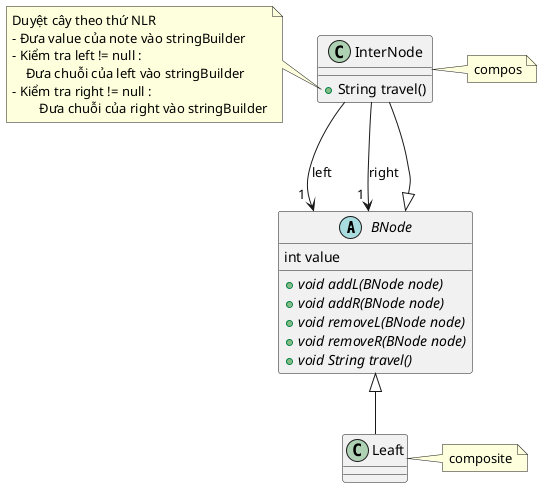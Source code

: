 @startuml
'https://plantuml.com/class-diagram

abstract class BNode

BNode <|-- InterNode
BNode <|-- Leaft
InterNode --> "1 " BNode : left
InterNode --> "1 " BNode : right
abstract class BNode{
    int value
    + {abstract} void addL(BNode node)
    + {abstract} void addR(BNode node)
    + {abstract} void removeL(BNode node)
    + {abstract} void removeR(BNode node)
    + {abstract} void String travel()
}

class InterNode{
    + String travel()
}
note left of InterNode::travel
    Duyệt cây theo thứ NLR
    - Đưa value của note vào stringBuilder
    - Kiểm tra left != null :
        Đưa chuỗi của left vào stringBuilder
    - Kiểm tra right != null :
            Đưa chuỗi của right vào stringBuilder
end note
note right of InterNode
    compos
end note
note right of Leaft
    composite
end note
@enduml